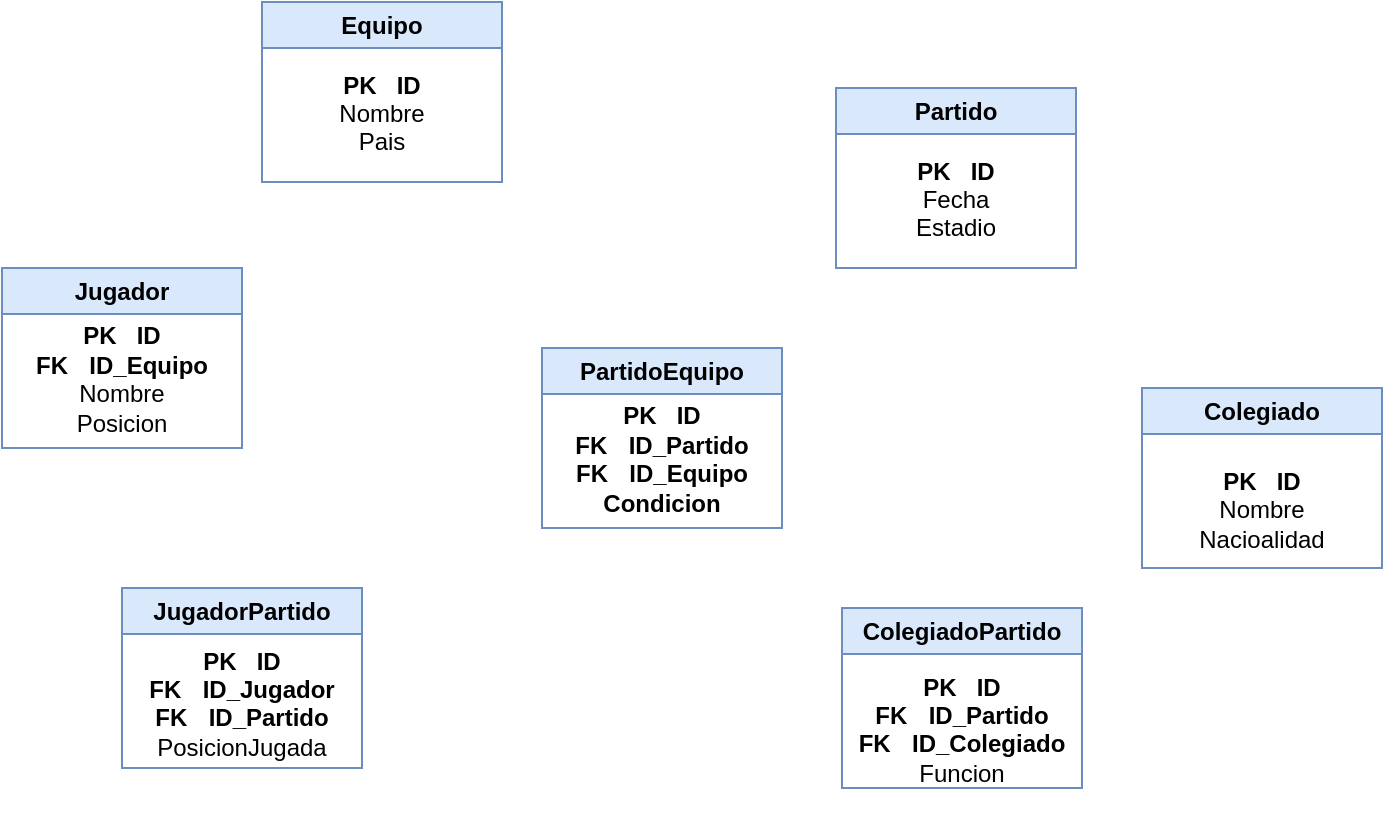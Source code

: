 <mxfile version="26.0.16">
  <diagram name="Página-1" id="T2pf7Hs2AM5AWzYYO3_f">
    <mxGraphModel dx="880" dy="1603" grid="1" gridSize="10" guides="1" tooltips="1" connect="1" arrows="1" fold="1" page="1" pageScale="1" pageWidth="827" pageHeight="1169" math="0" shadow="0">
      <root>
        <mxCell id="0" />
        <mxCell id="1" parent="0" />
        <mxCell id="DfkuYRPkKveE3gYTs_tg-1" value="JugadorPartido" style="swimlane;whiteSpace=wrap;html=1;fillColor=#dae8fc;strokeColor=#6c8ebf;" vertex="1" parent="1">
          <mxGeometry x="210" y="220" width="120" height="90" as="geometry" />
        </mxCell>
        <mxCell id="DfkuYRPkKveE3gYTs_tg-4" value="&lt;b&gt;PK&amp;nbsp;&lt;span style=&quot;white-space: pre;&quot;&gt;&#x9;&lt;/span&gt;ID&lt;/b&gt;&lt;div&gt;&lt;b&gt;FK&lt;span style=&quot;white-space: pre;&quot;&gt;&#x9;&lt;/span&gt;ID_Jugador&lt;/b&gt;&lt;/div&gt;&lt;div&gt;&lt;b&gt;FK &lt;span style=&quot;white-space: pre;&quot;&gt;&#x9;&lt;/span&gt;ID_Partido&lt;/b&gt;&lt;/div&gt;&lt;div&gt;PosicionJugada&lt;br&gt;&lt;div&gt;&lt;br&gt;&lt;/div&gt;&lt;/div&gt;" style="text;html=1;align=center;verticalAlign=middle;whiteSpace=wrap;rounded=0;" vertex="1" parent="DfkuYRPkKveE3gYTs_tg-1">
          <mxGeometry x="10" y="50" width="100" height="30" as="geometry" />
        </mxCell>
        <mxCell id="DfkuYRPkKveE3gYTs_tg-6" value="Jugador" style="swimlane;whiteSpace=wrap;html=1;fillColor=#dae8fc;strokeColor=#6c8ebf;" vertex="1" parent="1">
          <mxGeometry x="150" y="60" width="120" height="90" as="geometry" />
        </mxCell>
        <mxCell id="DfkuYRPkKveE3gYTs_tg-7" value="&lt;b&gt;PK&amp;nbsp;&lt;span style=&quot;white-space: pre;&quot;&gt;&#x9;&lt;/span&gt;ID&lt;/b&gt;&lt;div&gt;&lt;b&gt;FK&lt;span style=&quot;white-space: pre;&quot;&gt;&#x9;&lt;/span&gt;ID_Equipo&lt;/b&gt;&lt;/div&gt;&lt;div&gt;Nombre&lt;/div&gt;&lt;div&gt;Posicion&lt;/div&gt;&lt;div&gt;&lt;b&gt;&lt;br&gt;&lt;/b&gt;&lt;div&gt;&lt;div&gt;&lt;br&gt;&lt;/div&gt;&lt;/div&gt;&lt;/div&gt;" style="text;html=1;align=center;verticalAlign=middle;whiteSpace=wrap;rounded=0;" vertex="1" parent="DfkuYRPkKveE3gYTs_tg-6">
          <mxGeometry x="10" y="55" width="100" height="30" as="geometry" />
        </mxCell>
        <mxCell id="DfkuYRPkKveE3gYTs_tg-8" value="Equipo" style="swimlane;whiteSpace=wrap;html=1;fillColor=#dae8fc;strokeColor=#6c8ebf;" vertex="1" parent="1">
          <mxGeometry x="280" y="-73" width="120" height="90" as="geometry" />
        </mxCell>
        <mxCell id="DfkuYRPkKveE3gYTs_tg-9" value="&lt;b&gt;PK&amp;nbsp;&lt;span style=&quot;white-space: pre;&quot;&gt;&#x9;&lt;/span&gt;ID&lt;/b&gt;&lt;div&gt;Nombre&lt;/div&gt;&lt;div&gt;Pais&lt;/div&gt;&lt;div&gt;&lt;b&gt;&lt;br&gt;&lt;/b&gt;&lt;div&gt;&lt;div&gt;&lt;br&gt;&lt;/div&gt;&lt;/div&gt;&lt;/div&gt;" style="text;html=1;align=center;verticalAlign=middle;whiteSpace=wrap;rounded=0;" vertex="1" parent="DfkuYRPkKveE3gYTs_tg-8">
          <mxGeometry x="10" y="55" width="100" height="30" as="geometry" />
        </mxCell>
        <mxCell id="DfkuYRPkKveE3gYTs_tg-10" value="PartidoEquipo" style="swimlane;whiteSpace=wrap;html=1;fillColor=#dae8fc;strokeColor=#6c8ebf;" vertex="1" parent="1">
          <mxGeometry x="420" y="100" width="120" height="90" as="geometry" />
        </mxCell>
        <mxCell id="DfkuYRPkKveE3gYTs_tg-11" value="&lt;b&gt;PK&amp;nbsp;&lt;span style=&quot;white-space: pre;&quot;&gt;&#x9;&lt;/span&gt;ID&lt;/b&gt;&lt;div&gt;&lt;b&gt;FK&lt;span style=&quot;white-space: pre;&quot;&gt;&#x9;&lt;/span&gt;ID_Partido&lt;/b&gt;&lt;/div&gt;&lt;div&gt;&lt;b&gt;FK&lt;span style=&quot;white-space: pre;&quot;&gt;&#x9;&lt;/span&gt;ID_Equipo&lt;/b&gt;&lt;/div&gt;&lt;div&gt;&lt;b&gt;Condicion&lt;/b&gt;&lt;/div&gt;&lt;div&gt;&lt;b&gt;&lt;br&gt;&lt;/b&gt;&lt;div&gt;&lt;div&gt;&lt;br&gt;&lt;/div&gt;&lt;/div&gt;&lt;/div&gt;" style="text;html=1;align=center;verticalAlign=middle;whiteSpace=wrap;rounded=0;" vertex="1" parent="DfkuYRPkKveE3gYTs_tg-10">
          <mxGeometry x="10" y="55" width="100" height="30" as="geometry" />
        </mxCell>
        <mxCell id="DfkuYRPkKveE3gYTs_tg-12" value="Partido" style="swimlane;whiteSpace=wrap;html=1;fillColor=#dae8fc;strokeColor=#6c8ebf;" vertex="1" parent="1">
          <mxGeometry x="567" y="-30" width="120" height="90" as="geometry" />
        </mxCell>
        <mxCell id="DfkuYRPkKveE3gYTs_tg-13" value="&lt;b&gt;PK&amp;nbsp;&lt;span style=&quot;white-space: pre;&quot;&gt;&#x9;&lt;/span&gt;ID&lt;/b&gt;&lt;div&gt;Fecha&lt;/div&gt;&lt;div&gt;Estadio&lt;/div&gt;&lt;div&gt;&lt;b&gt;&lt;br&gt;&lt;/b&gt;&lt;div&gt;&lt;div&gt;&lt;br&gt;&lt;/div&gt;&lt;/div&gt;&lt;/div&gt;" style="text;html=1;align=center;verticalAlign=middle;whiteSpace=wrap;rounded=0;" vertex="1" parent="DfkuYRPkKveE3gYTs_tg-12">
          <mxGeometry x="10" y="55" width="100" height="30" as="geometry" />
        </mxCell>
        <mxCell id="DfkuYRPkKveE3gYTs_tg-14" value="ColegiadoPartido" style="swimlane;whiteSpace=wrap;html=1;fillColor=#dae8fc;strokeColor=#6c8ebf;" vertex="1" parent="1">
          <mxGeometry x="570" y="230" width="120" height="90" as="geometry" />
        </mxCell>
        <mxCell id="DfkuYRPkKveE3gYTs_tg-15" value="&lt;b&gt;PK&amp;nbsp;&lt;span style=&quot;white-space: pre;&quot;&gt;&#x9;&lt;/span&gt;ID&lt;/b&gt;&lt;div&gt;&lt;b&gt;FK&lt;span style=&quot;white-space: pre;&quot;&gt;&#x9;&lt;/span&gt;ID_Partido&lt;/b&gt;&lt;/div&gt;&lt;div&gt;&lt;b&gt;FK&amp;nbsp;&lt;span style=&quot;white-space: pre;&quot;&gt;&#x9;&lt;/span&gt;ID_Colegiado&lt;/b&gt;&lt;/div&gt;&lt;div&gt;Funcion&lt;br&gt;&lt;div&gt;&lt;div&gt;&lt;br&gt;&lt;/div&gt;&lt;/div&gt;&lt;/div&gt;" style="text;html=1;align=center;verticalAlign=middle;whiteSpace=wrap;rounded=0;" vertex="1" parent="DfkuYRPkKveE3gYTs_tg-14">
          <mxGeometry x="10" y="50" width="100" height="35" as="geometry" />
        </mxCell>
        <mxCell id="DfkuYRPkKveE3gYTs_tg-16" value="Colegiado" style="swimlane;whiteSpace=wrap;html=1;fillColor=#dae8fc;strokeColor=#6c8ebf;" vertex="1" parent="1">
          <mxGeometry x="720" y="120" width="120" height="90" as="geometry" />
        </mxCell>
        <mxCell id="DfkuYRPkKveE3gYTs_tg-17" value="&lt;b&gt;PK&amp;nbsp;&lt;span style=&quot;white-space: pre;&quot;&gt;&#x9;&lt;/span&gt;ID&lt;/b&gt;&lt;div&gt;Nombre&lt;/div&gt;&lt;div&gt;Nacioalidad&lt;br&gt;&lt;div&gt;&lt;div&gt;&lt;br&gt;&lt;/div&gt;&lt;/div&gt;&lt;/div&gt;" style="text;html=1;align=center;verticalAlign=middle;whiteSpace=wrap;rounded=0;" vertex="1" parent="DfkuYRPkKveE3gYTs_tg-16">
          <mxGeometry x="10" y="50" width="100" height="35" as="geometry" />
        </mxCell>
      </root>
    </mxGraphModel>
  </diagram>
</mxfile>
